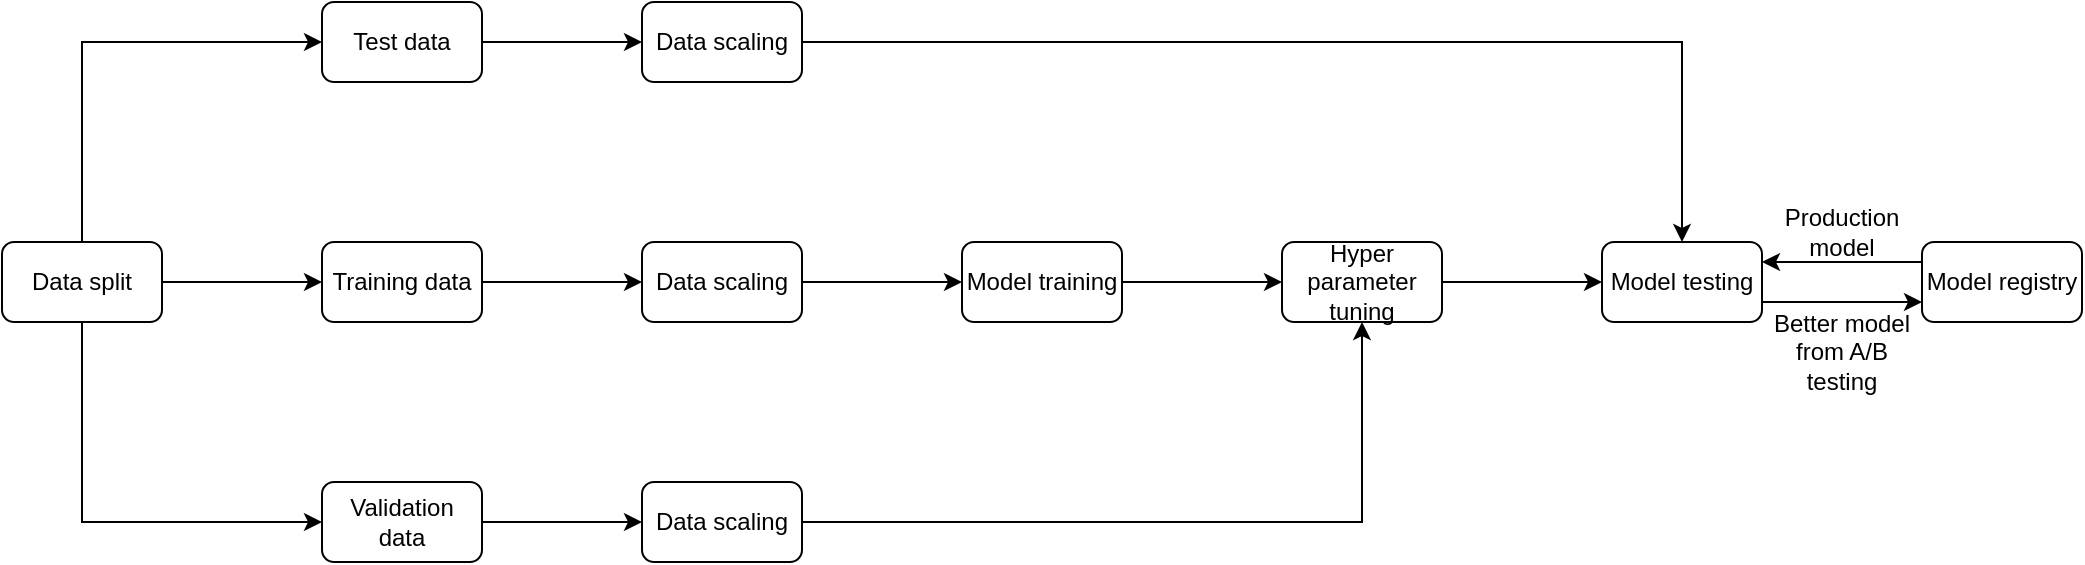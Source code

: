<mxfile version="28.0.4">
  <diagram id="FghK-bMIeH_G3lHoJL7u" name="Page-1">
    <mxGraphModel dx="976" dy="563" grid="1" gridSize="10" guides="1" tooltips="1" connect="1" arrows="1" fold="1" page="1" pageScale="1" pageWidth="850" pageHeight="1100" math="0" shadow="0">
      <root>
        <mxCell id="0" />
        <mxCell id="1" parent="0" />
        <mxCell id="5dC5vNaCrdYDzWWnNugj-13" style="edgeStyle=orthogonalEdgeStyle;rounded=0;orthogonalLoop=1;jettySize=auto;html=1;exitX=1;exitY=0.5;exitDx=0;exitDy=0;entryX=0;entryY=0.5;entryDx=0;entryDy=0;" edge="1" parent="1" source="5dC5vNaCrdYDzWWnNugj-1" target="5dC5vNaCrdYDzWWnNugj-4">
          <mxGeometry relative="1" as="geometry" />
        </mxCell>
        <mxCell id="5dC5vNaCrdYDzWWnNugj-14" style="edgeStyle=orthogonalEdgeStyle;rounded=0;orthogonalLoop=1;jettySize=auto;html=1;exitX=0.5;exitY=0;exitDx=0;exitDy=0;entryX=0;entryY=0.5;entryDx=0;entryDy=0;" edge="1" parent="1" source="5dC5vNaCrdYDzWWnNugj-1" target="5dC5vNaCrdYDzWWnNugj-3">
          <mxGeometry relative="1" as="geometry" />
        </mxCell>
        <mxCell id="5dC5vNaCrdYDzWWnNugj-15" style="edgeStyle=orthogonalEdgeStyle;rounded=0;orthogonalLoop=1;jettySize=auto;html=1;exitX=0.5;exitY=1;exitDx=0;exitDy=0;entryX=0;entryY=0.5;entryDx=0;entryDy=0;" edge="1" parent="1" source="5dC5vNaCrdYDzWWnNugj-1" target="5dC5vNaCrdYDzWWnNugj-5">
          <mxGeometry relative="1" as="geometry" />
        </mxCell>
        <mxCell id="5dC5vNaCrdYDzWWnNugj-1" value="Data split" style="rounded=1;whiteSpace=wrap;html=1;" vertex="1" parent="1">
          <mxGeometry x="80" y="160" width="80" height="40" as="geometry" />
        </mxCell>
        <mxCell id="5dC5vNaCrdYDzWWnNugj-20" style="edgeStyle=orthogonalEdgeStyle;rounded=0;orthogonalLoop=1;jettySize=auto;html=1;exitX=1;exitY=0.5;exitDx=0;exitDy=0;entryX=0;entryY=0.5;entryDx=0;entryDy=0;" edge="1" parent="1" source="5dC5vNaCrdYDzWWnNugj-2" target="5dC5vNaCrdYDzWWnNugj-8">
          <mxGeometry relative="1" as="geometry" />
        </mxCell>
        <mxCell id="5dC5vNaCrdYDzWWnNugj-2" value="Data scaling" style="rounded=1;whiteSpace=wrap;html=1;" vertex="1" parent="1">
          <mxGeometry x="400" y="160" width="80" height="40" as="geometry" />
        </mxCell>
        <mxCell id="5dC5vNaCrdYDzWWnNugj-16" style="edgeStyle=orthogonalEdgeStyle;rounded=0;orthogonalLoop=1;jettySize=auto;html=1;exitX=1;exitY=0.5;exitDx=0;exitDy=0;" edge="1" parent="1" source="5dC5vNaCrdYDzWWnNugj-3" target="5dC5vNaCrdYDzWWnNugj-6">
          <mxGeometry relative="1" as="geometry" />
        </mxCell>
        <mxCell id="5dC5vNaCrdYDzWWnNugj-3" value="Test data" style="rounded=1;whiteSpace=wrap;html=1;" vertex="1" parent="1">
          <mxGeometry x="240" y="40" width="80" height="40" as="geometry" />
        </mxCell>
        <mxCell id="5dC5vNaCrdYDzWWnNugj-17" style="edgeStyle=orthogonalEdgeStyle;rounded=0;orthogonalLoop=1;jettySize=auto;html=1;exitX=1;exitY=0.5;exitDx=0;exitDy=0;entryX=0;entryY=0.5;entryDx=0;entryDy=0;" edge="1" parent="1" source="5dC5vNaCrdYDzWWnNugj-4" target="5dC5vNaCrdYDzWWnNugj-2">
          <mxGeometry relative="1" as="geometry" />
        </mxCell>
        <mxCell id="5dC5vNaCrdYDzWWnNugj-4" value="Training data" style="rounded=1;whiteSpace=wrap;html=1;" vertex="1" parent="1">
          <mxGeometry x="240" y="160" width="80" height="40" as="geometry" />
        </mxCell>
        <mxCell id="5dC5vNaCrdYDzWWnNugj-18" style="edgeStyle=orthogonalEdgeStyle;rounded=0;orthogonalLoop=1;jettySize=auto;html=1;exitX=1;exitY=0.5;exitDx=0;exitDy=0;entryX=0;entryY=0.5;entryDx=0;entryDy=0;" edge="1" parent="1" source="5dC5vNaCrdYDzWWnNugj-5" target="5dC5vNaCrdYDzWWnNugj-7">
          <mxGeometry relative="1" as="geometry" />
        </mxCell>
        <mxCell id="5dC5vNaCrdYDzWWnNugj-5" value="Validation data" style="rounded=1;whiteSpace=wrap;html=1;" vertex="1" parent="1">
          <mxGeometry x="240" y="280" width="80" height="40" as="geometry" />
        </mxCell>
        <mxCell id="5dC5vNaCrdYDzWWnNugj-24" style="edgeStyle=orthogonalEdgeStyle;rounded=0;orthogonalLoop=1;jettySize=auto;html=1;exitX=1;exitY=0.5;exitDx=0;exitDy=0;entryX=0.5;entryY=0;entryDx=0;entryDy=0;" edge="1" parent="1" source="5dC5vNaCrdYDzWWnNugj-6" target="5dC5vNaCrdYDzWWnNugj-10">
          <mxGeometry relative="1" as="geometry" />
        </mxCell>
        <mxCell id="5dC5vNaCrdYDzWWnNugj-6" value="Data scaling" style="rounded=1;whiteSpace=wrap;html=1;" vertex="1" parent="1">
          <mxGeometry x="400" y="40" width="80" height="40" as="geometry" />
        </mxCell>
        <mxCell id="5dC5vNaCrdYDzWWnNugj-22" style="edgeStyle=orthogonalEdgeStyle;rounded=0;orthogonalLoop=1;jettySize=auto;html=1;exitX=1;exitY=0.5;exitDx=0;exitDy=0;" edge="1" parent="1" source="5dC5vNaCrdYDzWWnNugj-7" target="5dC5vNaCrdYDzWWnNugj-9">
          <mxGeometry relative="1" as="geometry" />
        </mxCell>
        <mxCell id="5dC5vNaCrdYDzWWnNugj-7" value="Data scaling" style="rounded=1;whiteSpace=wrap;html=1;" vertex="1" parent="1">
          <mxGeometry x="400" y="280" width="80" height="40" as="geometry" />
        </mxCell>
        <mxCell id="5dC5vNaCrdYDzWWnNugj-21" style="edgeStyle=orthogonalEdgeStyle;rounded=0;orthogonalLoop=1;jettySize=auto;html=1;exitX=1;exitY=0.5;exitDx=0;exitDy=0;entryX=0;entryY=0.5;entryDx=0;entryDy=0;" edge="1" parent="1" source="5dC5vNaCrdYDzWWnNugj-8" target="5dC5vNaCrdYDzWWnNugj-9">
          <mxGeometry relative="1" as="geometry" />
        </mxCell>
        <mxCell id="5dC5vNaCrdYDzWWnNugj-8" value="Model training" style="rounded=1;whiteSpace=wrap;html=1;" vertex="1" parent="1">
          <mxGeometry x="560" y="160" width="80" height="40" as="geometry" />
        </mxCell>
        <mxCell id="5dC5vNaCrdYDzWWnNugj-23" style="edgeStyle=orthogonalEdgeStyle;rounded=0;orthogonalLoop=1;jettySize=auto;html=1;exitX=1;exitY=0.5;exitDx=0;exitDy=0;entryX=0;entryY=0.5;entryDx=0;entryDy=0;" edge="1" parent="1" source="5dC5vNaCrdYDzWWnNugj-9" target="5dC5vNaCrdYDzWWnNugj-10">
          <mxGeometry relative="1" as="geometry" />
        </mxCell>
        <mxCell id="5dC5vNaCrdYDzWWnNugj-9" value="Hyper parameter tuning" style="rounded=1;whiteSpace=wrap;html=1;" vertex="1" parent="1">
          <mxGeometry x="720" y="160" width="80" height="40" as="geometry" />
        </mxCell>
        <mxCell id="5dC5vNaCrdYDzWWnNugj-27" style="edgeStyle=orthogonalEdgeStyle;rounded=0;orthogonalLoop=1;jettySize=auto;html=1;exitX=1;exitY=0.75;exitDx=0;exitDy=0;entryX=0;entryY=0.75;entryDx=0;entryDy=0;" edge="1" parent="1" source="5dC5vNaCrdYDzWWnNugj-10" target="5dC5vNaCrdYDzWWnNugj-11">
          <mxGeometry relative="1" as="geometry" />
        </mxCell>
        <mxCell id="5dC5vNaCrdYDzWWnNugj-10" value="Model testing" style="rounded=1;whiteSpace=wrap;html=1;" vertex="1" parent="1">
          <mxGeometry x="880" y="160" width="80" height="40" as="geometry" />
        </mxCell>
        <mxCell id="5dC5vNaCrdYDzWWnNugj-25" style="edgeStyle=orthogonalEdgeStyle;rounded=0;orthogonalLoop=1;jettySize=auto;html=1;exitX=0;exitY=0.25;exitDx=0;exitDy=0;entryX=1;entryY=0.25;entryDx=0;entryDy=0;" edge="1" parent="1" source="5dC5vNaCrdYDzWWnNugj-11" target="5dC5vNaCrdYDzWWnNugj-10">
          <mxGeometry relative="1" as="geometry" />
        </mxCell>
        <mxCell id="5dC5vNaCrdYDzWWnNugj-11" value="Model registry" style="rounded=1;whiteSpace=wrap;html=1;" vertex="1" parent="1">
          <mxGeometry x="1040" y="160" width="80" height="40" as="geometry" />
        </mxCell>
        <mxCell id="5dC5vNaCrdYDzWWnNugj-28" value="Production model" style="text;html=1;align=center;verticalAlign=middle;whiteSpace=wrap;rounded=0;" vertex="1" parent="1">
          <mxGeometry x="960" y="140" width="80" height="30" as="geometry" />
        </mxCell>
        <mxCell id="5dC5vNaCrdYDzWWnNugj-29" value="Better model from A/B testing" style="text;html=1;align=center;verticalAlign=middle;whiteSpace=wrap;rounded=0;" vertex="1" parent="1">
          <mxGeometry x="960" y="200" width="80" height="30" as="geometry" />
        </mxCell>
      </root>
    </mxGraphModel>
  </diagram>
</mxfile>
